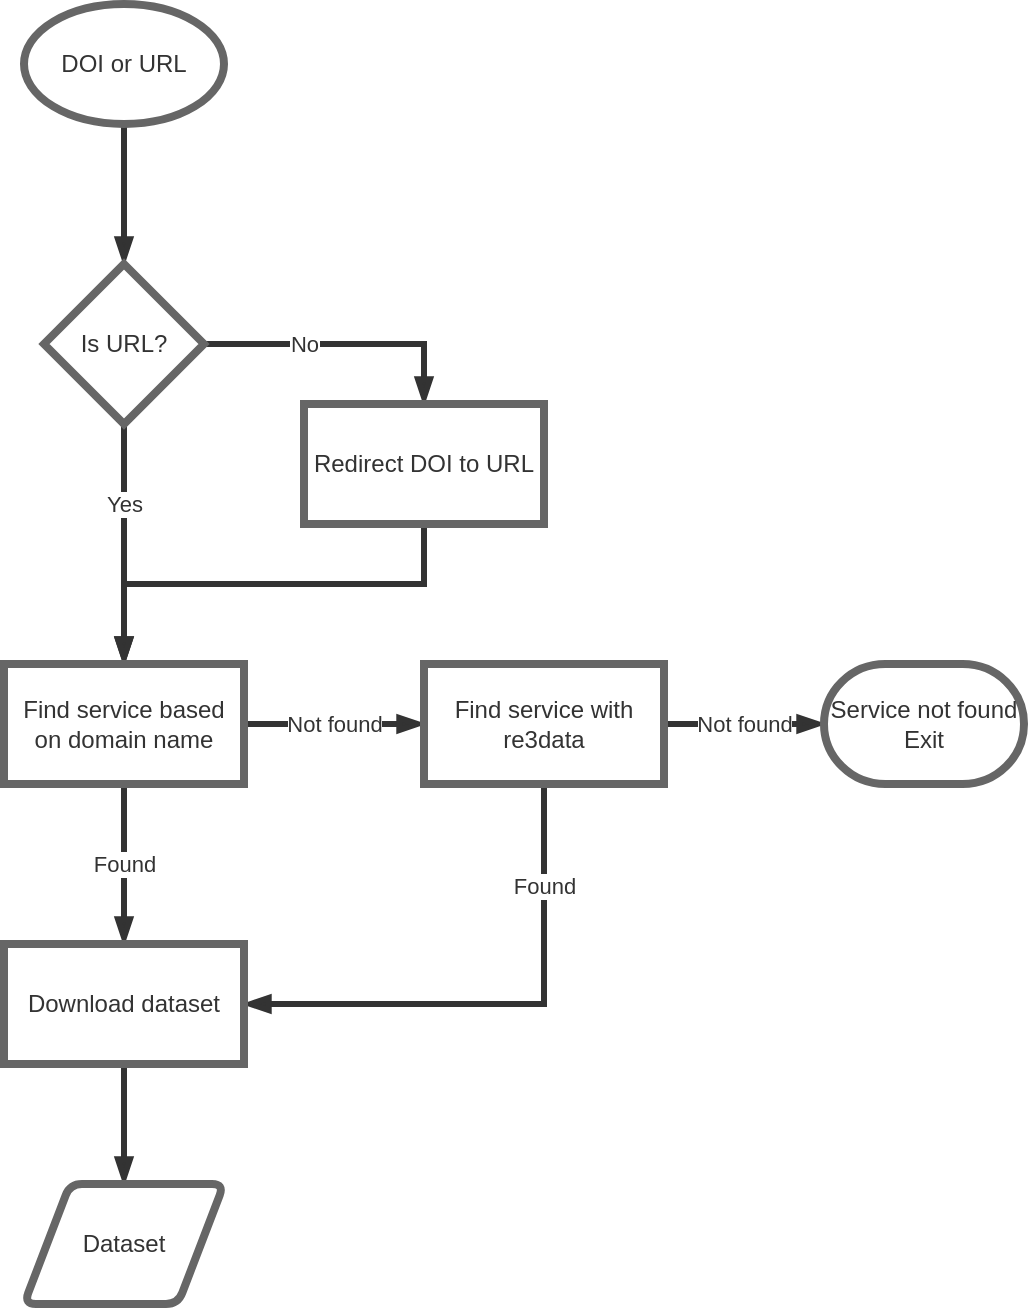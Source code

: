 <mxfile version="16.2.4" type="device"><diagram id="cwhkrAZMdju8zjyiti-L" name="Page-1"><mxGraphModel dx="1051" dy="690" grid="1" gridSize="10" guides="1" tooltips="1" connect="1" arrows="1" fold="1" page="1" pageScale="1" pageWidth="850" pageHeight="1100" math="0" shadow="0"><root><mxCell id="0"/><mxCell id="1" parent="0"/><mxCell id="E979Rp_HvxN-WHvXzJtZ-4" value="" style="edgeStyle=orthogonalEdgeStyle;rounded=0;orthogonalLoop=1;jettySize=auto;html=1;fontColor=#333333;strokeColor=#333333;strokeWidth=3;endArrow=blockThin;endFill=1;" edge="1" parent="1" source="E979Rp_HvxN-WHvXzJtZ-1" target="E979Rp_HvxN-WHvXzJtZ-3"><mxGeometry relative="1" as="geometry"/></mxCell><mxCell id="E979Rp_HvxN-WHvXzJtZ-1" value="DOI or URL" style="strokeWidth=4;html=1;shape=mxgraph.flowchart.start_1;whiteSpace=wrap;strokeColor=#666666;fontColor=#333333;" vertex="1" parent="1"><mxGeometry x="200" y="90" width="100" height="60" as="geometry"/></mxCell><mxCell id="E979Rp_HvxN-WHvXzJtZ-7" value="No" style="edgeStyle=orthogonalEdgeStyle;rounded=0;orthogonalLoop=1;jettySize=auto;html=1;entryX=0.5;entryY=0;entryDx=0;entryDy=0;fontColor=#333333;strokeColor=#333333;strokeWidth=3;endArrow=blockThin;endFill=1;" edge="1" parent="1" source="E979Rp_HvxN-WHvXzJtZ-3" target="E979Rp_HvxN-WHvXzJtZ-6"><mxGeometry x="-0.286" relative="1" as="geometry"><Array as="points"><mxPoint x="400" y="260"/></Array><mxPoint as="offset"/></mxGeometry></mxCell><mxCell id="E979Rp_HvxN-WHvXzJtZ-9" value="" style="edgeStyle=orthogonalEdgeStyle;rounded=0;orthogonalLoop=1;jettySize=auto;html=1;fontColor=#333333;strokeColor=#333333;strokeWidth=3;endArrow=blockThin;endFill=1;" edge="1" parent="1" source="E979Rp_HvxN-WHvXzJtZ-3" target="E979Rp_HvxN-WHvXzJtZ-8"><mxGeometry relative="1" as="geometry"/></mxCell><mxCell id="E979Rp_HvxN-WHvXzJtZ-23" value="Yes" style="edgeLabel;html=1;align=center;verticalAlign=middle;resizable=0;points=[];fontColor=#333333;" vertex="1" connectable="0" parent="E979Rp_HvxN-WHvXzJtZ-9"><mxGeometry x="-0.204" y="-1" relative="1" as="geometry"><mxPoint x="1" y="-8" as="offset"/></mxGeometry></mxCell><mxCell id="E979Rp_HvxN-WHvXzJtZ-3" value="Is URL?" style="rhombus;whiteSpace=wrap;html=1;strokeWidth=4;strokeColor=#666666;fontColor=#333333;" vertex="1" parent="1"><mxGeometry x="210" y="220" width="80" height="80" as="geometry"/></mxCell><mxCell id="E979Rp_HvxN-WHvXzJtZ-22" style="edgeStyle=orthogonalEdgeStyle;rounded=0;orthogonalLoop=1;jettySize=auto;html=1;entryX=0.5;entryY=0;entryDx=0;entryDy=0;fontColor=#333333;strokeColor=#333333;strokeWidth=3;endArrow=blockThin;endFill=1;" edge="1" parent="1" source="E979Rp_HvxN-WHvXzJtZ-6" target="E979Rp_HvxN-WHvXzJtZ-8"><mxGeometry relative="1" as="geometry"><Array as="points"><mxPoint x="400" y="380"/><mxPoint x="250" y="380"/></Array></mxGeometry></mxCell><mxCell id="E979Rp_HvxN-WHvXzJtZ-6" value="Redirect DOI to URL" style="whiteSpace=wrap;html=1;strokeWidth=4;strokeColor=#666666;fontColor=#333333;" vertex="1" parent="1"><mxGeometry x="340" y="290" width="120" height="60" as="geometry"/></mxCell><mxCell id="E979Rp_HvxN-WHvXzJtZ-11" value="Not found" style="edgeStyle=orthogonalEdgeStyle;rounded=0;orthogonalLoop=1;jettySize=auto;html=1;fontColor=#333333;strokeColor=#333333;strokeWidth=3;endArrow=blockThin;endFill=1;" edge="1" parent="1" source="E979Rp_HvxN-WHvXzJtZ-8" target="E979Rp_HvxN-WHvXzJtZ-10"><mxGeometry relative="1" as="geometry"/></mxCell><mxCell id="E979Rp_HvxN-WHvXzJtZ-15" value="Found" style="edgeStyle=orthogonalEdgeStyle;rounded=0;orthogonalLoop=1;jettySize=auto;html=1;fontColor=#333333;strokeColor=#333333;strokeWidth=3;endArrow=blockThin;endFill=1;" edge="1" parent="1" source="E979Rp_HvxN-WHvXzJtZ-8" target="E979Rp_HvxN-WHvXzJtZ-14"><mxGeometry relative="1" as="geometry"/></mxCell><mxCell id="E979Rp_HvxN-WHvXzJtZ-8" value="Find service based&lt;br&gt;on domain name" style="whiteSpace=wrap;html=1;strokeWidth=4;strokeColor=#666666;fontColor=#333333;" vertex="1" parent="1"><mxGeometry x="190" y="420" width="120" height="60" as="geometry"/></mxCell><mxCell id="E979Rp_HvxN-WHvXzJtZ-13" value="Not found" style="edgeStyle=orthogonalEdgeStyle;rounded=0;orthogonalLoop=1;jettySize=auto;html=1;fontColor=#333333;strokeColor=#333333;strokeWidth=3;endArrow=blockThin;endFill=1;" edge="1" parent="1" source="E979Rp_HvxN-WHvXzJtZ-10" target="E979Rp_HvxN-WHvXzJtZ-12"><mxGeometry relative="1" as="geometry"/></mxCell><mxCell id="E979Rp_HvxN-WHvXzJtZ-16" style="edgeStyle=orthogonalEdgeStyle;rounded=0;orthogonalLoop=1;jettySize=auto;html=1;entryX=1;entryY=0.5;entryDx=0;entryDy=0;fontColor=#333333;strokeColor=#333333;strokeWidth=3;endArrow=blockThin;endFill=1;" edge="1" parent="1" source="E979Rp_HvxN-WHvXzJtZ-10" target="E979Rp_HvxN-WHvXzJtZ-14"><mxGeometry relative="1" as="geometry"><mxPoint x="360" y="590" as="targetPoint"/><Array as="points"><mxPoint x="460" y="590"/></Array></mxGeometry></mxCell><mxCell id="E979Rp_HvxN-WHvXzJtZ-19" value="Found" style="edgeLabel;html=1;align=center;verticalAlign=middle;resizable=0;points=[];fontColor=#333333;" vertex="1" connectable="0" parent="E979Rp_HvxN-WHvXzJtZ-16"><mxGeometry x="-0.608" relative="1" as="geometry"><mxPoint as="offset"/></mxGeometry></mxCell><mxCell id="E979Rp_HvxN-WHvXzJtZ-10" value="Find service with re3data" style="whiteSpace=wrap;html=1;strokeWidth=4;strokeColor=#666666;fontColor=#333333;" vertex="1" parent="1"><mxGeometry x="400" y="420" width="120" height="60" as="geometry"/></mxCell><mxCell id="E979Rp_HvxN-WHvXzJtZ-12" value="Service not found&lt;br&gt;Exit" style="strokeWidth=4;html=1;shape=mxgraph.flowchart.terminator;whiteSpace=wrap;strokeColor=#666666;fontColor=#333333;" vertex="1" parent="1"><mxGeometry x="600" y="420" width="100" height="60" as="geometry"/></mxCell><mxCell id="E979Rp_HvxN-WHvXzJtZ-18" style="edgeStyle=orthogonalEdgeStyle;rounded=0;orthogonalLoop=1;jettySize=auto;html=1;entryX=0.5;entryY=0;entryDx=0;entryDy=0;fontColor=#333333;strokeColor=#333333;strokeWidth=3;endArrow=blockThin;endFill=1;" edge="1" parent="1" source="E979Rp_HvxN-WHvXzJtZ-14" target="E979Rp_HvxN-WHvXzJtZ-17"><mxGeometry relative="1" as="geometry"/></mxCell><mxCell id="E979Rp_HvxN-WHvXzJtZ-14" value="Download dataset" style="whiteSpace=wrap;html=1;strokeWidth=4;strokeColor=#666666;fontColor=#333333;" vertex="1" parent="1"><mxGeometry x="190" y="560" width="120" height="60" as="geometry"/></mxCell><mxCell id="E979Rp_HvxN-WHvXzJtZ-17" value="Dataset" style="shape=parallelogram;html=1;strokeWidth=4;perimeter=parallelogramPerimeter;whiteSpace=wrap;rounded=1;arcSize=12;size=0.23;strokeColor=#666666;fontColor=#333333;" vertex="1" parent="1"><mxGeometry x="200" y="680" width="100" height="60" as="geometry"/></mxCell></root></mxGraphModel></diagram></mxfile>